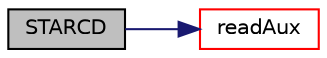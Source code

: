 digraph "STARCD"
{
  bgcolor="transparent";
  edge [fontname="Helvetica",fontsize="10",labelfontname="Helvetica",labelfontsize="10"];
  node [fontname="Helvetica",fontsize="10",shape=record];
  rankdir="LR";
  Node1 [label="STARCD",height=0.2,width=0.4,color="black", fillcolor="grey75", style="filled", fontcolor="black"];
  Node1 -> Node2 [color="midnightblue",fontsize="10",style="solid",fontname="Helvetica"];
  Node2 [label="readAux",height=0.2,width=0.4,color="red",URL="$a02502.html#afacb9df6d152538da046860c73b53902",tooltip="Read auxiliary data from constant/{boundaryRegion,cellTable}. "];
}
